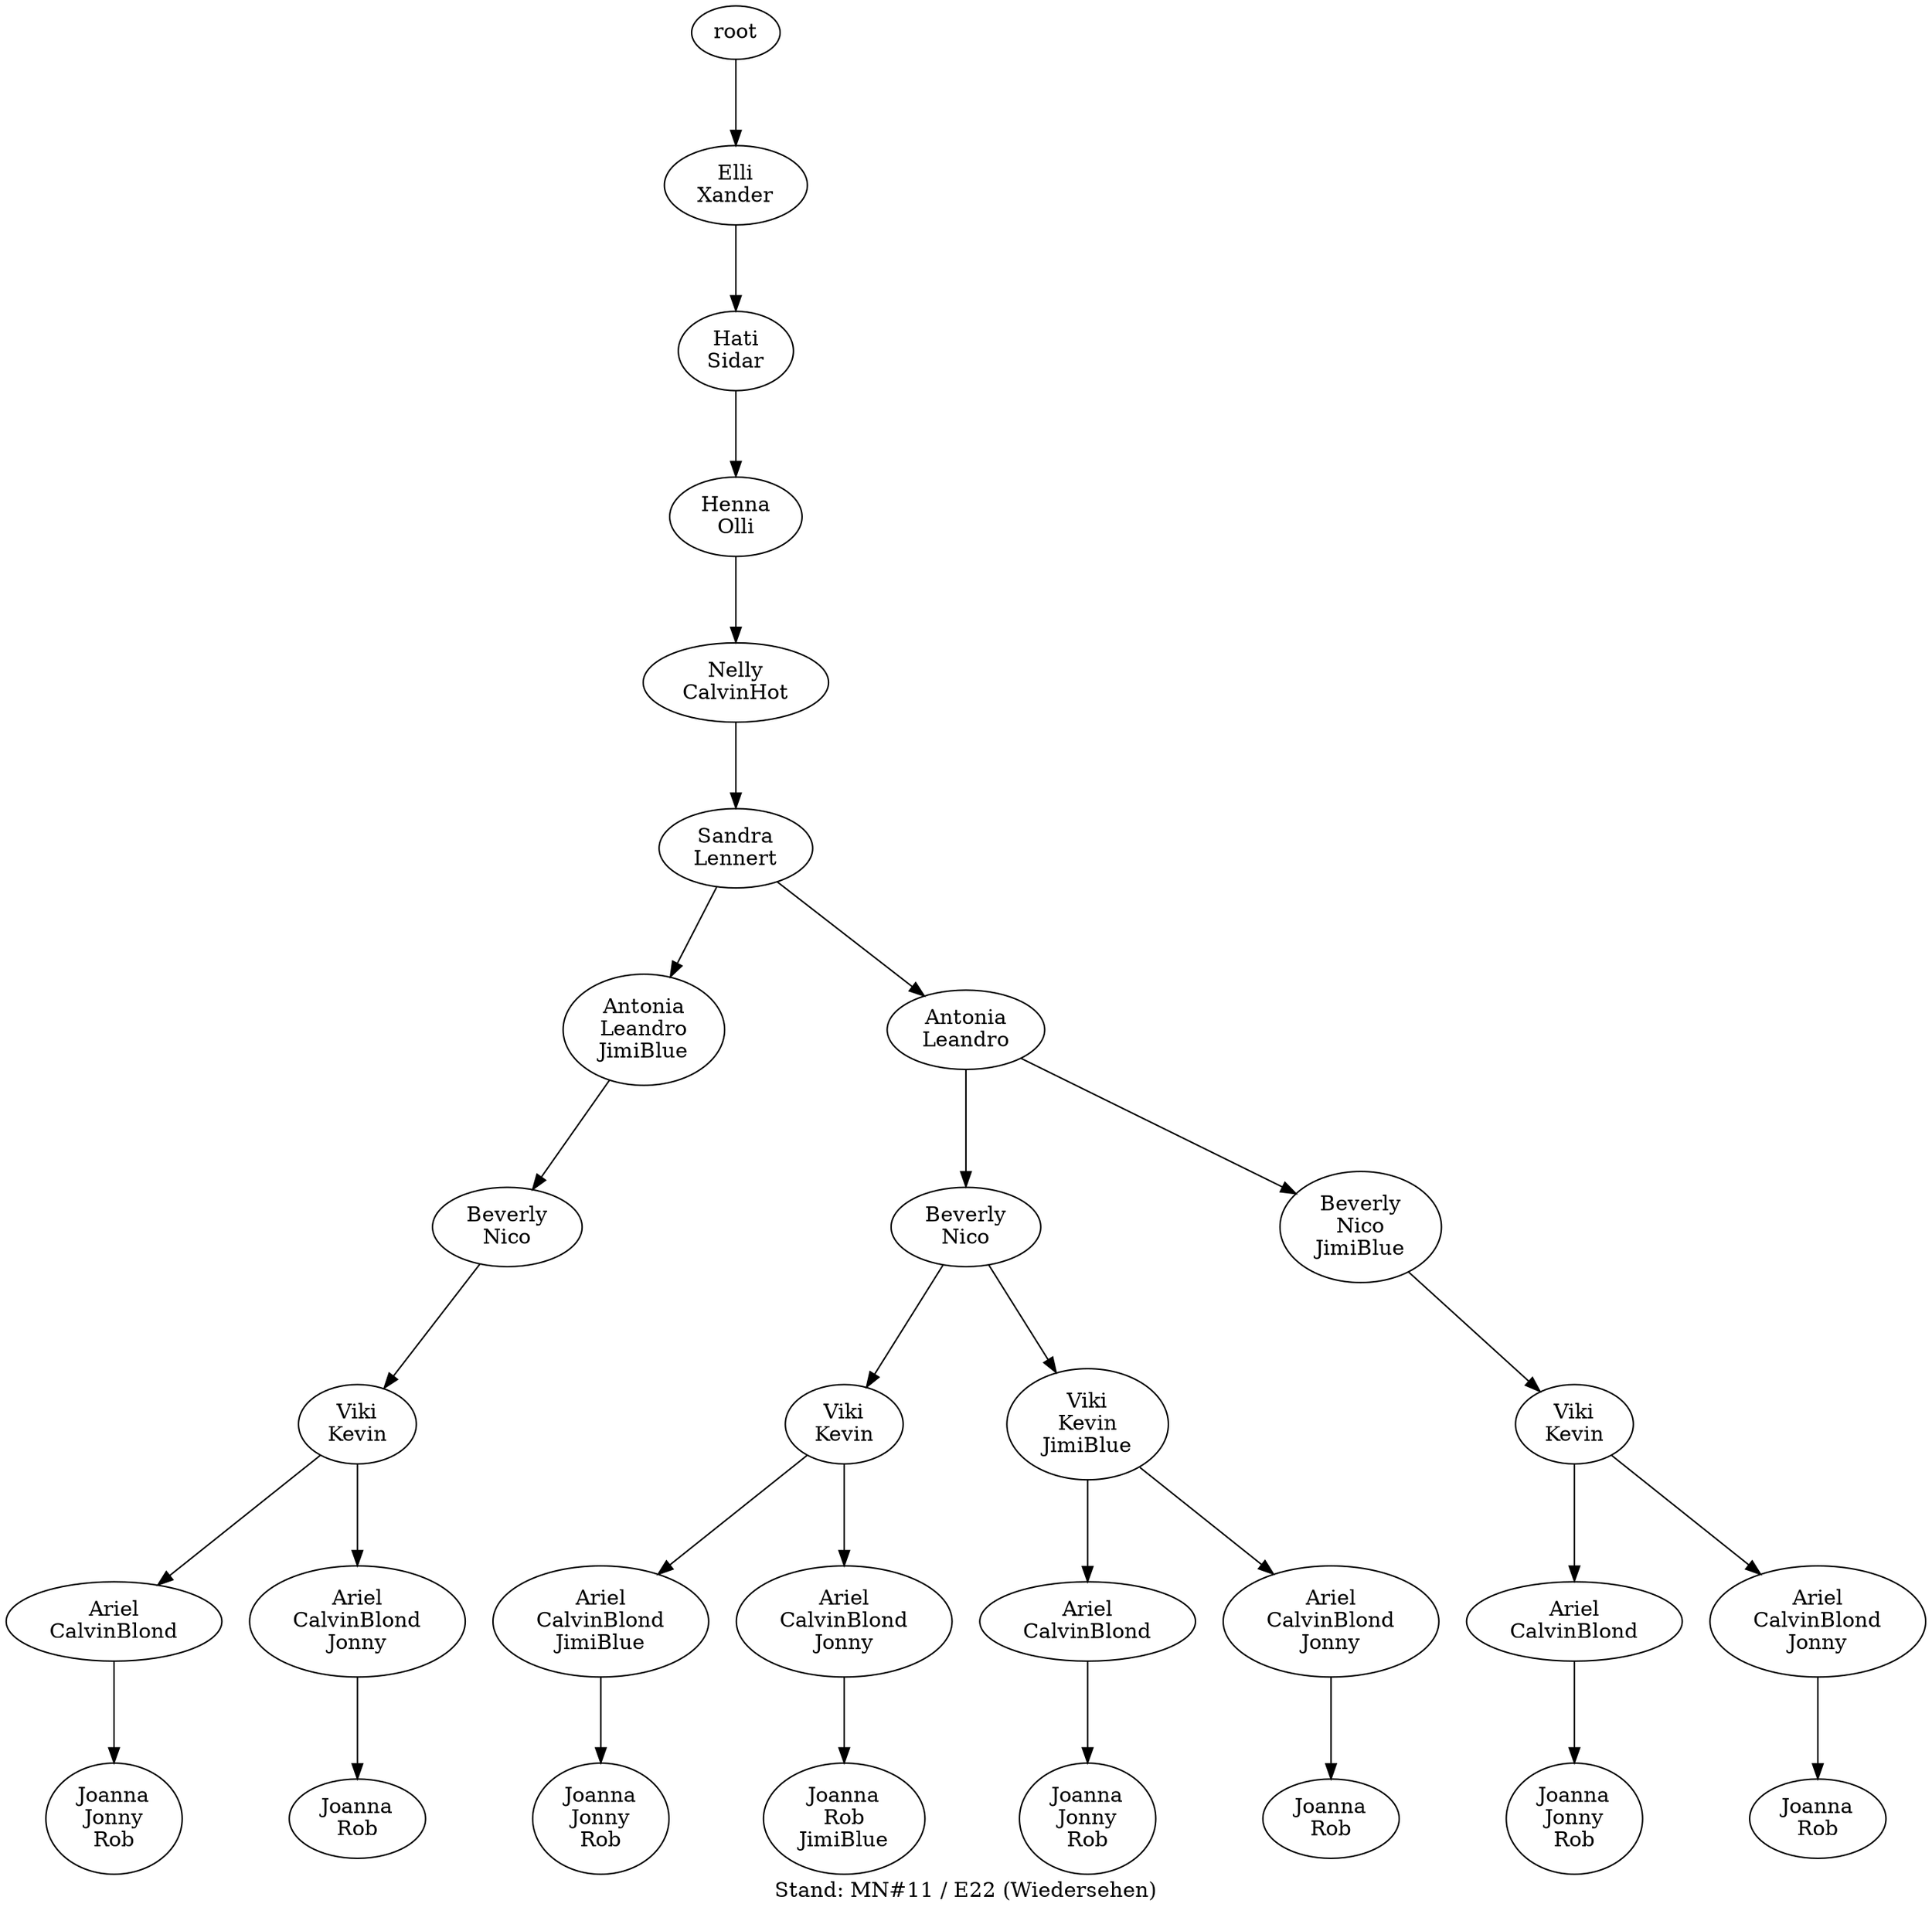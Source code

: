 digraph D { labelloc="b"; label="Stand: MN#11 / E22 (Wiedersehen)"; ranksep=0.8;
"root/9"[label="Elli\nXander"]
"root" -> "root/9";
"root/9/8"[label="Hati\nSidar"]
"root/9" -> "root/9/8";
"root/9/8/6"[label="Henna\nOlli"]
"root/9/8" -> "root/9/8/6";
"root/9/8/6/1"[label="Nelly\nCalvinHot"]
"root/9/8/6" -> "root/9/8/6/1";
"root/9/8/6/1/4"[label="Sandra\nLennert"]
"root/9/8/6/1" -> "root/9/8/6/1/4";
"root/9/8/6/1/4/10,11"[label="Antonia\nLeandro\nJimiBlue"]
"root/9/8/6/1/4" -> "root/9/8/6/1/4/10,11";
"root/9/8/6/1/4/10,11/5"[label="Beverly\nNico"]
"root/9/8/6/1/4/10,11" -> "root/9/8/6/1/4/10,11/5";
"root/9/8/6/1/4/10,11/5/3"[label="Viki\nKevin"]
"root/9/8/6/1/4/10,11/5" -> "root/9/8/6/1/4/10,11/5/3";
"root/9/8/6/1/4/10,11/5/3/0"[label="Ariel\nCalvinBlond"]
"root/9/8/6/1/4/10,11/5/3" -> "root/9/8/6/1/4/10,11/5/3/0";
"root/9/8/6/1/4/10,11/5/3/0/2,7"[label="Joanna\nJonny\nRob"]
"root/9/8/6/1/4/10,11/5/3/0" -> "root/9/8/6/1/4/10,11/5/3/0/2,7";
"root/9/8/6/1/4/10"[label="Antonia\nLeandro"]
"root/9/8/6/1/4" -> "root/9/8/6/1/4/10";
"root/9/8/6/1/4/10/5"[label="Beverly\nNico"]
"root/9/8/6/1/4/10" -> "root/9/8/6/1/4/10/5";
"root/9/8/6/1/4/10/5/3"[label="Viki\nKevin"]
"root/9/8/6/1/4/10/5" -> "root/9/8/6/1/4/10/5/3";
"root/9/8/6/1/4/10/5/3/0,11"[label="Ariel\nCalvinBlond\nJimiBlue"]
"root/9/8/6/1/4/10/5/3" -> "root/9/8/6/1/4/10/5/3/0,11";
"root/9/8/6/1/4/10/5/3/0,11/2,7"[label="Joanna\nJonny\nRob"]
"root/9/8/6/1/4/10/5/3/0,11" -> "root/9/8/6/1/4/10/5/3/0,11/2,7";
"root/9/8/6/1/4/10/5,11"[label="Beverly\nNico\nJimiBlue"]
"root/9/8/6/1/4/10" -> "root/9/8/6/1/4/10/5,11";
"root/9/8/6/1/4/10/5,11/3"[label="Viki\nKevin"]
"root/9/8/6/1/4/10/5,11" -> "root/9/8/6/1/4/10/5,11/3";
"root/9/8/6/1/4/10/5,11/3/0"[label="Ariel\nCalvinBlond"]
"root/9/8/6/1/4/10/5,11/3" -> "root/9/8/6/1/4/10/5,11/3/0";
"root/9/8/6/1/4/10/5,11/3/0/2,7"[label="Joanna\nJonny\nRob"]
"root/9/8/6/1/4/10/5,11/3/0" -> "root/9/8/6/1/4/10/5,11/3/0/2,7";
"root/9/8/6/1/4/10/5/3,11"[label="Viki\nKevin\nJimiBlue"]
"root/9/8/6/1/4/10/5" -> "root/9/8/6/1/4/10/5/3,11";
"root/9/8/6/1/4/10/5/3,11/0"[label="Ariel\nCalvinBlond"]
"root/9/8/6/1/4/10/5/3,11" -> "root/9/8/6/1/4/10/5/3,11/0";
"root/9/8/6/1/4/10/5/3,11/0/2,7"[label="Joanna\nJonny\nRob"]
"root/9/8/6/1/4/10/5/3,11/0" -> "root/9/8/6/1/4/10/5/3,11/0/2,7";
"root/9/8/6/1/4/10,11/5/3/0,2"[label="Ariel\nCalvinBlond\nJonny"]
"root/9/8/6/1/4/10,11/5/3" -> "root/9/8/6/1/4/10,11/5/3/0,2";
"root/9/8/6/1/4/10,11/5/3/0,2/7"[label="Joanna\nRob"]
"root/9/8/6/1/4/10,11/5/3/0,2" -> "root/9/8/6/1/4/10,11/5/3/0,2/7";
"root/9/8/6/1/4/10/5,11/3/0,2"[label="Ariel\nCalvinBlond\nJonny"]
"root/9/8/6/1/4/10/5,11/3" -> "root/9/8/6/1/4/10/5,11/3/0,2";
"root/9/8/6/1/4/10/5,11/3/0,2/7"[label="Joanna\nRob"]
"root/9/8/6/1/4/10/5,11/3/0,2" -> "root/9/8/6/1/4/10/5,11/3/0,2/7";
"root/9/8/6/1/4/10/5/3/0,2"[label="Ariel\nCalvinBlond\nJonny"]
"root/9/8/6/1/4/10/5/3" -> "root/9/8/6/1/4/10/5/3/0,2";
"root/9/8/6/1/4/10/5/3/0,2/7,11"[label="Joanna\nRob\nJimiBlue"]
"root/9/8/6/1/4/10/5/3/0,2" -> "root/9/8/6/1/4/10/5/3/0,2/7,11";
"root/9/8/6/1/4/10/5/3,11/0,2"[label="Ariel\nCalvinBlond\nJonny"]
"root/9/8/6/1/4/10/5/3,11" -> "root/9/8/6/1/4/10/5/3,11/0,2";
"root/9/8/6/1/4/10/5/3,11/0,2/7"[label="Joanna\nRob"]
"root/9/8/6/1/4/10/5/3,11/0,2" -> "root/9/8/6/1/4/10/5/3,11/0,2/7";
}
